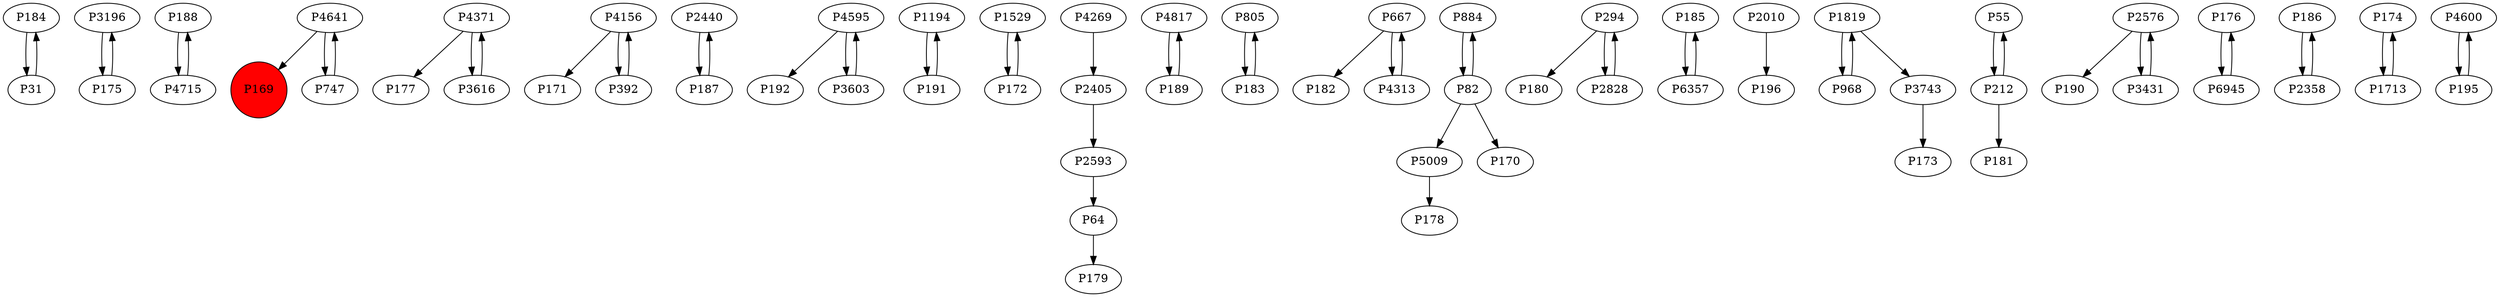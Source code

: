 digraph {
	P184 -> P31
	P3196 -> P175
	P188 -> P4715
	P4641 -> P169
	P4371 -> P177
	P4156 -> P171
	P2440 -> P187
	P4595 -> P192
	P1194 -> P191
	P1529 -> P172
	P4156 -> P392
	P64 -> P179
	P4817 -> P189
	P805 -> P183
	P4595 -> P3603
	P189 -> P4817
	P31 -> P184
	P3603 -> P4595
	P667 -> P182
	P3616 -> P4371
	P884 -> P82
	P191 -> P1194
	P294 -> P180
	P82 -> P884
	P185 -> P6357
	P747 -> P4641
	P4313 -> P667
	P4641 -> P747
	P2010 -> P196
	P5009 -> P178
	P183 -> P805
	P82 -> P5009
	P1819 -> P968
	P3743 -> P173
	P82 -> P170
	P55 -> P212
	P212 -> P181
	P294 -> P2828
	P392 -> P4156
	P172 -> P1529
	P2576 -> P190
	P4371 -> P3616
	P2405 -> P2593
	P176 -> P6945
	P2593 -> P64
	P6945 -> P176
	P4715 -> P188
	P1819 -> P3743
	P175 -> P3196
	P186 -> P2358
	P187 -> P2440
	P667 -> P4313
	P968 -> P1819
	P2576 -> P3431
	P2828 -> P294
	P3431 -> P2576
	P212 -> P55
	P174 -> P1713
	P6357 -> P185
	P1713 -> P174
	P4600 -> P195
	P195 -> P4600
	P2358 -> P186
	P4269 -> P2405
	P169 [shape=circle]
	P169 [style=filled]
	P169 [fillcolor=red]
}
